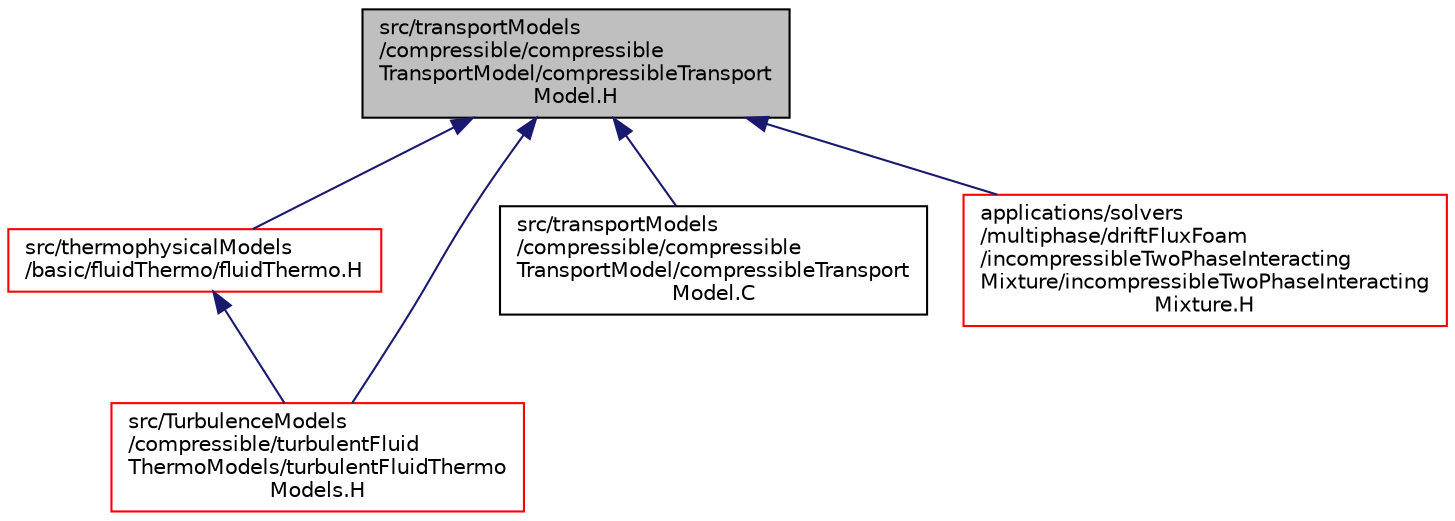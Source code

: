 digraph "src/transportModels/compressible/compressibleTransportModel/compressibleTransportModel.H"
{
  bgcolor="transparent";
  edge [fontname="Helvetica",fontsize="10",labelfontname="Helvetica",labelfontsize="10"];
  node [fontname="Helvetica",fontsize="10",shape=record];
  Node75 [label="src/transportModels\l/compressible/compressible\lTransportModel/compressibleTransport\lModel.H",height=0.2,width=0.4,color="black", fillcolor="grey75", style="filled", fontcolor="black"];
  Node75 -> Node76 [dir="back",color="midnightblue",fontsize="10",style="solid",fontname="Helvetica"];
  Node76 [label="src/thermophysicalModels\l/basic/fluidThermo/fluidThermo.H",height=0.2,width=0.4,color="red",URL="$a15740.html"];
  Node76 -> Node403 [dir="back",color="midnightblue",fontsize="10",style="solid",fontname="Helvetica"];
  Node403 [label="src/TurbulenceModels\l/compressible/turbulentFluid\lThermoModels/turbulentFluidThermo\lModels.H",height=0.2,width=0.4,color="red",URL="$a17678.html"];
  Node75 -> Node405 [dir="back",color="midnightblue",fontsize="10",style="solid",fontname="Helvetica"];
  Node405 [label="src/transportModels\l/compressible/compressible\lTransportModel/compressibleTransport\lModel.C",height=0.2,width=0.4,color="black",URL="$a17288.html"];
  Node75 -> Node403 [dir="back",color="midnightblue",fontsize="10",style="solid",fontname="Helvetica"];
  Node75 -> Node406 [dir="back",color="midnightblue",fontsize="10",style="solid",fontname="Helvetica"];
  Node406 [label="applications/solvers\l/multiphase/driftFluxFoam\l/incompressibleTwoPhaseInteracting\lMixture/incompressibleTwoPhaseInteracting\lMixture.H",height=0.2,width=0.4,color="red",URL="$a20696.html"];
}
